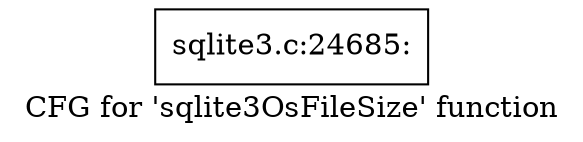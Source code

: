 digraph "CFG for 'sqlite3OsFileSize' function" {
	label="CFG for 'sqlite3OsFileSize' function";

	Node0x55c0f7403700 [shape=record,label="{sqlite3.c:24685:}"];
}
